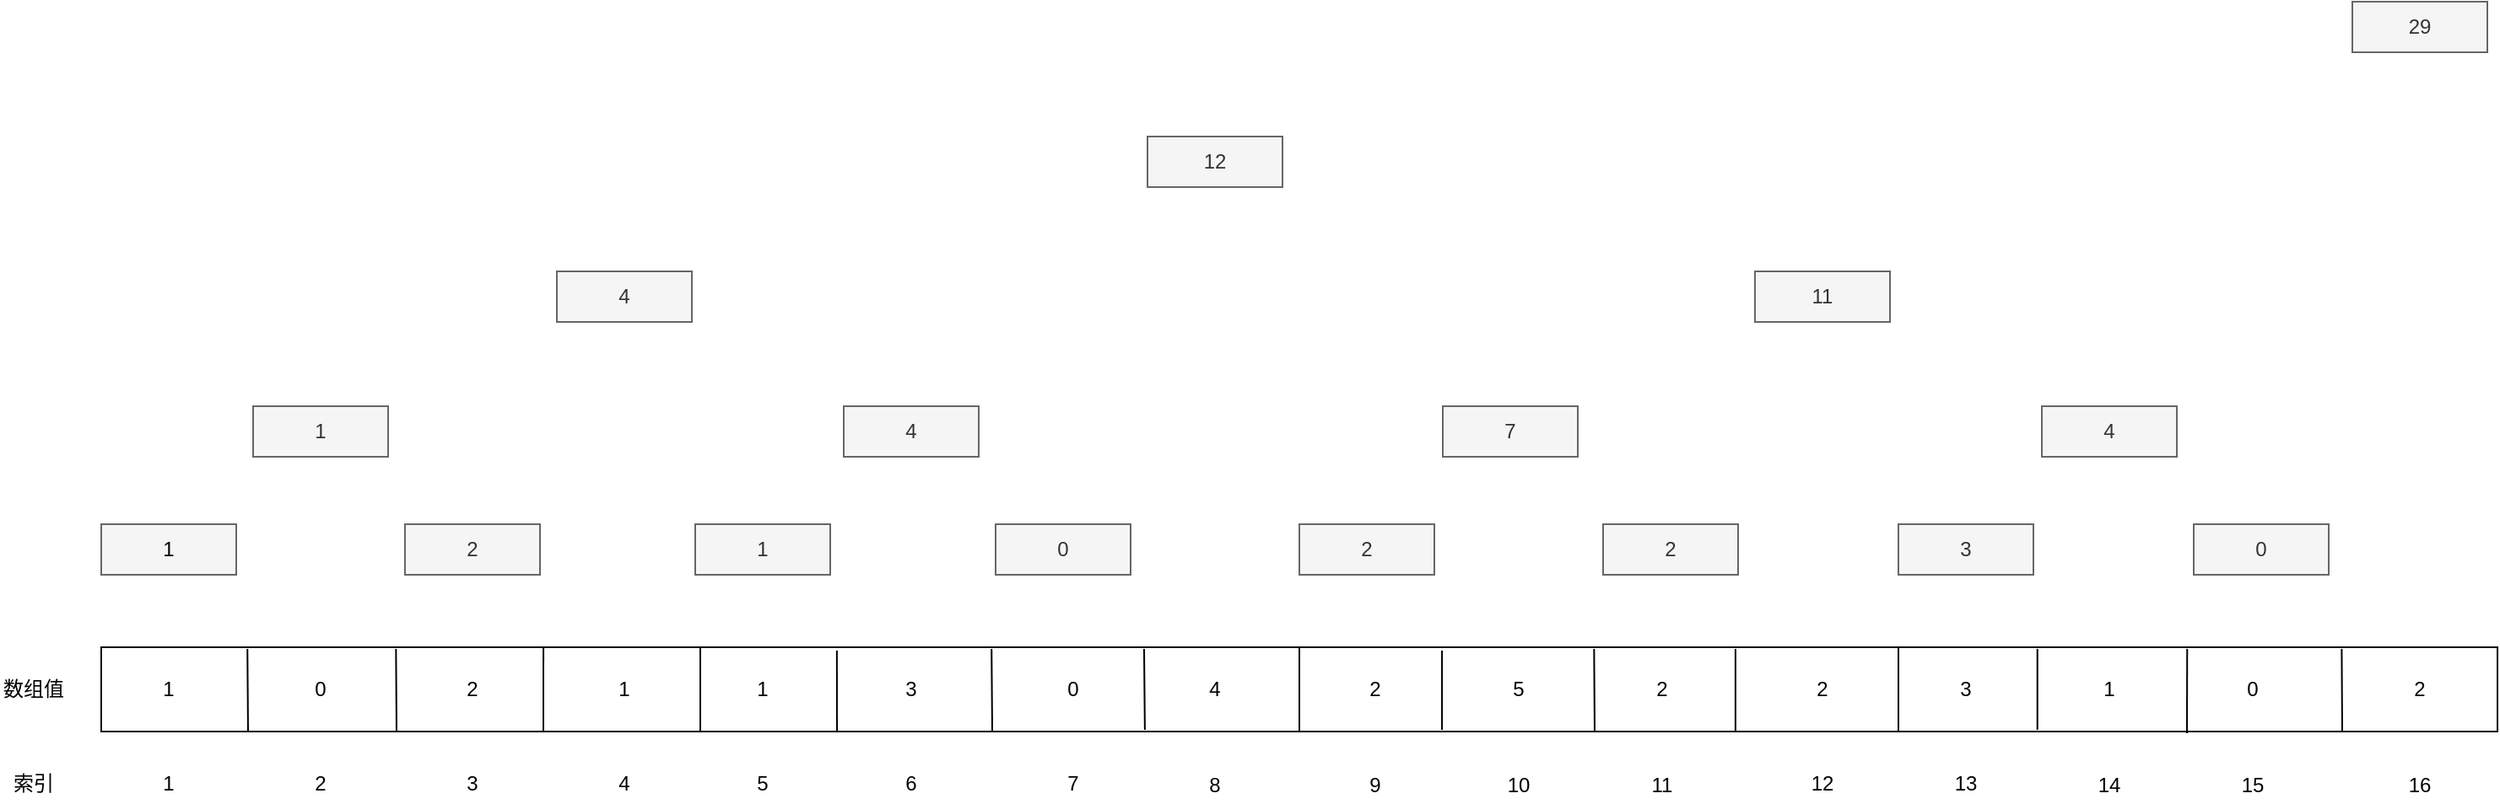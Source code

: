 <mxfile version="12.3.3" type="github" pages="1">
  <diagram id="oV1IBCx1C9U_mP6wELfB" name="Page-1">
    <mxGraphModel dx="1420" dy="753" grid="1" gridSize="10" guides="1" tooltips="1" connect="1" arrows="1" fold="1" page="1" pageScale="1" pageWidth="827" pageHeight="1169" math="0" shadow="0">
      <root>
        <mxCell id="0"/>
        <mxCell id="1" parent="0"/>
        <mxCell id="m6OTI2mPlHu9TXb5f57f-2" value="" style="rounded=0;whiteSpace=wrap;html=1;" parent="1" vertex="1">
          <mxGeometry x="60" y="503" width="1420" height="50" as="geometry"/>
        </mxCell>
        <mxCell id="m6OTI2mPlHu9TXb5f57f-3" value="" style="endArrow=none;html=1;exitX=0.25;exitY=0;exitDx=0;exitDy=0;entryX=0.25;entryY=1;entryDx=0;entryDy=0;" parent="1" source="m6OTI2mPlHu9TXb5f57f-2" target="m6OTI2mPlHu9TXb5f57f-2" edge="1">
          <mxGeometry width="50" height="50" relative="1" as="geometry">
            <mxPoint x="120" y="763" as="sourcePoint"/>
            <mxPoint x="170" y="713" as="targetPoint"/>
          </mxGeometry>
        </mxCell>
        <mxCell id="m6OTI2mPlHu9TXb5f57f-4" value="" style="endArrow=none;html=1;exitX=0.5;exitY=0;exitDx=0;exitDy=0;entryX=0.5;entryY=1;entryDx=0;entryDy=0;" parent="1" source="m6OTI2mPlHu9TXb5f57f-2" target="m6OTI2mPlHu9TXb5f57f-2" edge="1">
          <mxGeometry width="50" height="50" relative="1" as="geometry">
            <mxPoint x="550" y="793" as="sourcePoint"/>
            <mxPoint x="600" y="743" as="targetPoint"/>
          </mxGeometry>
        </mxCell>
        <mxCell id="m6OTI2mPlHu9TXb5f57f-5" value="" style="endArrow=none;html=1;exitX=0.75;exitY=0;exitDx=0;exitDy=0;entryX=0.75;entryY=1;entryDx=0;entryDy=0;" parent="1" source="m6OTI2mPlHu9TXb5f57f-2" target="m6OTI2mPlHu9TXb5f57f-2" edge="1">
          <mxGeometry width="50" height="50" relative="1" as="geometry">
            <mxPoint x="620" y="793" as="sourcePoint"/>
            <mxPoint x="670" y="743" as="targetPoint"/>
          </mxGeometry>
        </mxCell>
        <mxCell id="m6OTI2mPlHu9TXb5f57f-6" value="" style="endArrow=none;html=1;exitX=0.123;exitY=0.02;exitDx=0;exitDy=0;exitPerimeter=0;" parent="1" source="m6OTI2mPlHu9TXb5f57f-2" edge="1">
          <mxGeometry width="50" height="50" relative="1" as="geometry">
            <mxPoint x="170" y="783" as="sourcePoint"/>
            <mxPoint x="235" y="553" as="targetPoint"/>
          </mxGeometry>
        </mxCell>
        <mxCell id="m6OTI2mPlHu9TXb5f57f-7" value="" style="endArrow=none;html=1;exitX=0.38;exitY=0.02;exitDx=0;exitDy=0;exitPerimeter=0;" parent="1" edge="1">
          <mxGeometry width="50" height="50" relative="1" as="geometry">
            <mxPoint x="587.6" y="504" as="sourcePoint"/>
            <mxPoint x="588" y="553" as="targetPoint"/>
          </mxGeometry>
        </mxCell>
        <mxCell id="m6OTI2mPlHu9TXb5f57f-9" value="" style="endArrow=none;html=1;exitX=0.623;exitY=0.04;exitDx=0;exitDy=0;exitPerimeter=0;" parent="1" edge="1">
          <mxGeometry width="50" height="50" relative="1" as="geometry">
            <mxPoint x="944.66" y="504" as="sourcePoint"/>
            <mxPoint x="945" y="553" as="targetPoint"/>
          </mxGeometry>
        </mxCell>
        <mxCell id="m6OTI2mPlHu9TXb5f57f-10" value="" style="endArrow=none;html=1;exitX=0.886;exitY=0.04;exitDx=0;exitDy=0;exitPerimeter=0;" parent="1" edge="1">
          <mxGeometry width="50" height="50" relative="1" as="geometry">
            <mxPoint x="1296.12" y="504" as="sourcePoint"/>
            <mxPoint x="1296" y="554" as="targetPoint"/>
          </mxGeometry>
        </mxCell>
        <mxCell id="m6OTI2mPlHu9TXb5f57f-12" value="" style="endArrow=none;html=1;exitX=0.061;exitY=0.02;exitDx=0;exitDy=0;exitPerimeter=0;" parent="1" source="m6OTI2mPlHu9TXb5f57f-2" edge="1">
          <mxGeometry width="50" height="50" relative="1" as="geometry">
            <mxPoint x="190" y="783" as="sourcePoint"/>
            <mxPoint x="147" y="553" as="targetPoint"/>
          </mxGeometry>
        </mxCell>
        <mxCell id="m6OTI2mPlHu9TXb5f57f-14" value="" style="endArrow=none;html=1;exitX=0.181;exitY=0;exitDx=0;exitDy=0;exitPerimeter=0;" parent="1" edge="1">
          <mxGeometry width="50" height="50" relative="1" as="geometry">
            <mxPoint x="322.02" y="503" as="sourcePoint"/>
            <mxPoint x="322" y="553" as="targetPoint"/>
          </mxGeometry>
        </mxCell>
        <mxCell id="m6OTI2mPlHu9TXb5f57f-15" value="" style="endArrow=none;html=1;exitX=0.307;exitY=0.04;exitDx=0;exitDy=0;exitPerimeter=0;" parent="1" source="m6OTI2mPlHu9TXb5f57f-2" edge="1">
          <mxGeometry width="50" height="50" relative="1" as="geometry">
            <mxPoint x="460" y="733" as="sourcePoint"/>
            <mxPoint x="496" y="553" as="targetPoint"/>
          </mxGeometry>
        </mxCell>
        <mxCell id="m6OTI2mPlHu9TXb5f57f-16" value="" style="endArrow=none;html=1;entryX=0.432;entryY=0.98;entryDx=0;entryDy=0;entryPerimeter=0;" parent="1" edge="1">
          <mxGeometry width="50" height="50" relative="1" as="geometry">
            <mxPoint x="678" y="504" as="sourcePoint"/>
            <mxPoint x="678.44" y="552" as="targetPoint"/>
          </mxGeometry>
        </mxCell>
        <mxCell id="m6OTI2mPlHu9TXb5f57f-17" value="" style="endArrow=none;html=1;exitX=0.556;exitY=0.04;exitDx=0;exitDy=0;exitPerimeter=0;entryX=0.556;entryY=0.98;entryDx=0;entryDy=0;entryPerimeter=0;" parent="1" edge="1">
          <mxGeometry width="50" height="50" relative="1" as="geometry">
            <mxPoint x="854.52" y="505" as="sourcePoint"/>
            <mxPoint x="854.52" y="552" as="targetPoint"/>
          </mxGeometry>
        </mxCell>
        <mxCell id="m6OTI2mPlHu9TXb5f57f-18" value="" style="endArrow=none;html=1;exitX=0.682;exitY=0.04;exitDx=0;exitDy=0;exitPerimeter=0;entryX=0.682;entryY=1.02;entryDx=0;entryDy=0;entryPerimeter=0;" parent="1" edge="1">
          <mxGeometry width="50" height="50" relative="1" as="geometry">
            <mxPoint x="1028.44" y="504" as="sourcePoint"/>
            <mxPoint x="1028.44" y="553" as="targetPoint"/>
          </mxGeometry>
        </mxCell>
        <mxCell id="m6OTI2mPlHu9TXb5f57f-19" value="" style="endArrow=none;html=1;exitX=0.808;exitY=0.04;exitDx=0;exitDy=0;exitPerimeter=0;entryX=0.808;entryY=1;entryDx=0;entryDy=0;entryPerimeter=0;" parent="1" edge="1">
          <mxGeometry width="50" height="50" relative="1" as="geometry">
            <mxPoint x="1207.36" y="504" as="sourcePoint"/>
            <mxPoint x="1207.36" y="552" as="targetPoint"/>
          </mxGeometry>
        </mxCell>
        <mxCell id="m6OTI2mPlHu9TXb5f57f-20" value="" style="endArrow=none;html=1;exitX=0.935;exitY=0.02;exitDx=0;exitDy=0;exitPerimeter=0;" parent="1" source="m6OTI2mPlHu9TXb5f57f-2" edge="1">
          <mxGeometry width="50" height="50" relative="1" as="geometry">
            <mxPoint x="1330" y="733" as="sourcePoint"/>
            <mxPoint x="1388" y="553" as="targetPoint"/>
          </mxGeometry>
        </mxCell>
        <mxCell id="m6OTI2mPlHu9TXb5f57f-21" value="1" style="text;html=1;strokeColor=none;fillColor=none;align=center;verticalAlign=middle;whiteSpace=wrap;rounded=0;" parent="1" vertex="1">
          <mxGeometry x="80" y="518" width="40" height="20" as="geometry"/>
        </mxCell>
        <mxCell id="m6OTI2mPlHu9TXb5f57f-22" value="0" style="text;html=1;strokeColor=none;fillColor=none;align=center;verticalAlign=middle;whiteSpace=wrap;rounded=0;" parent="1" vertex="1">
          <mxGeometry x="170" y="518" width="40" height="20" as="geometry"/>
        </mxCell>
        <mxCell id="m6OTI2mPlHu9TXb5f57f-23" value="2" style="text;html=1;strokeColor=none;fillColor=none;align=center;verticalAlign=middle;whiteSpace=wrap;rounded=0;" parent="1" vertex="1">
          <mxGeometry x="260" y="518" width="40" height="20" as="geometry"/>
        </mxCell>
        <mxCell id="m6OTI2mPlHu9TXb5f57f-25" value="1" style="text;html=1;strokeColor=none;fillColor=none;align=center;verticalAlign=middle;whiteSpace=wrap;rounded=0;" parent="1" vertex="1">
          <mxGeometry x="350" y="518" width="40" height="20" as="geometry"/>
        </mxCell>
        <mxCell id="m6OTI2mPlHu9TXb5f57f-26" value="1" style="text;html=1;strokeColor=none;fillColor=none;align=center;verticalAlign=middle;whiteSpace=wrap;rounded=0;" parent="1" vertex="1">
          <mxGeometry x="432" y="518" width="40" height="20" as="geometry"/>
        </mxCell>
        <mxCell id="m6OTI2mPlHu9TXb5f57f-27" value="3" style="text;html=1;strokeColor=none;fillColor=none;align=center;verticalAlign=middle;whiteSpace=wrap;rounded=0;" parent="1" vertex="1">
          <mxGeometry x="520" y="518" width="40" height="20" as="geometry"/>
        </mxCell>
        <mxCell id="m6OTI2mPlHu9TXb5f57f-28" value="0" style="text;html=1;strokeColor=none;fillColor=none;align=center;verticalAlign=middle;whiteSpace=wrap;rounded=0;" parent="1" vertex="1">
          <mxGeometry x="616" y="518" width="40" height="20" as="geometry"/>
        </mxCell>
        <mxCell id="m6OTI2mPlHu9TXb5f57f-29" value="4" style="text;html=1;strokeColor=none;fillColor=none;align=center;verticalAlign=middle;whiteSpace=wrap;rounded=0;" parent="1" vertex="1">
          <mxGeometry x="700" y="518" width="40" height="20" as="geometry"/>
        </mxCell>
        <mxCell id="m6OTI2mPlHu9TXb5f57f-30" value="2" style="text;html=1;strokeColor=none;fillColor=none;align=center;verticalAlign=middle;whiteSpace=wrap;rounded=0;" parent="1" vertex="1">
          <mxGeometry x="795" y="518" width="40" height="20" as="geometry"/>
        </mxCell>
        <mxCell id="m6OTI2mPlHu9TXb5f57f-31" value="5" style="text;html=1;strokeColor=none;fillColor=none;align=center;verticalAlign=middle;whiteSpace=wrap;rounded=0;" parent="1" vertex="1">
          <mxGeometry x="880" y="518" width="40" height="20" as="geometry"/>
        </mxCell>
        <mxCell id="m6OTI2mPlHu9TXb5f57f-32" value="2" style="text;html=1;strokeColor=none;fillColor=none;align=center;verticalAlign=middle;whiteSpace=wrap;rounded=0;" parent="1" vertex="1">
          <mxGeometry x="965" y="518" width="40" height="20" as="geometry"/>
        </mxCell>
        <mxCell id="m6OTI2mPlHu9TXb5f57f-33" value="2" style="text;html=1;strokeColor=none;fillColor=none;align=center;verticalAlign=middle;whiteSpace=wrap;rounded=0;" parent="1" vertex="1">
          <mxGeometry x="1060" y="518" width="40" height="20" as="geometry"/>
        </mxCell>
        <mxCell id="m6OTI2mPlHu9TXb5f57f-34" value="3" style="text;html=1;strokeColor=none;fillColor=none;align=center;verticalAlign=middle;whiteSpace=wrap;rounded=0;" parent="1" vertex="1">
          <mxGeometry x="1145" y="518" width="40" height="20" as="geometry"/>
        </mxCell>
        <mxCell id="m6OTI2mPlHu9TXb5f57f-35" value="1" style="text;html=1;strokeColor=none;fillColor=none;align=center;verticalAlign=middle;whiteSpace=wrap;rounded=0;" parent="1" vertex="1">
          <mxGeometry x="1230" y="518" width="40" height="20" as="geometry"/>
        </mxCell>
        <mxCell id="m6OTI2mPlHu9TXb5f57f-36" value="0" style="text;html=1;strokeColor=none;fillColor=none;align=center;verticalAlign=middle;whiteSpace=wrap;rounded=0;" parent="1" vertex="1">
          <mxGeometry x="1315" y="518" width="40" height="20" as="geometry"/>
        </mxCell>
        <mxCell id="m6OTI2mPlHu9TXb5f57f-37" value="2" style="text;html=1;strokeColor=none;fillColor=none;align=center;verticalAlign=middle;whiteSpace=wrap;rounded=0;" parent="1" vertex="1">
          <mxGeometry x="1414" y="518" width="40" height="20" as="geometry"/>
        </mxCell>
        <mxCell id="ZzYAM1PkheVIMPHpzazn-1" value="1" style="text;html=1;strokeColor=none;fillColor=none;align=center;verticalAlign=middle;whiteSpace=wrap;rounded=0;" vertex="1" parent="1">
          <mxGeometry x="80" y="574" width="40" height="20" as="geometry"/>
        </mxCell>
        <mxCell id="ZzYAM1PkheVIMPHpzazn-2" value="索引" style="text;html=1;strokeColor=none;fillColor=none;align=center;verticalAlign=middle;whiteSpace=wrap;rounded=0;" vertex="1" parent="1">
          <mxGeometry y="574" width="40" height="20" as="geometry"/>
        </mxCell>
        <mxCell id="ZzYAM1PkheVIMPHpzazn-3" value="数组值" style="text;html=1;strokeColor=none;fillColor=none;align=center;verticalAlign=middle;whiteSpace=wrap;rounded=0;" vertex="1" parent="1">
          <mxGeometry y="518" width="40" height="20" as="geometry"/>
        </mxCell>
        <mxCell id="ZzYAM1PkheVIMPHpzazn-4" value="2" style="text;html=1;strokeColor=none;fillColor=none;align=center;verticalAlign=middle;whiteSpace=wrap;rounded=0;" vertex="1" parent="1">
          <mxGeometry x="170" y="574" width="40" height="20" as="geometry"/>
        </mxCell>
        <mxCell id="ZzYAM1PkheVIMPHpzazn-6" value="3" style="text;html=1;strokeColor=none;fillColor=none;align=center;verticalAlign=middle;whiteSpace=wrap;rounded=0;" vertex="1" parent="1">
          <mxGeometry x="260" y="574" width="40" height="20" as="geometry"/>
        </mxCell>
        <mxCell id="ZzYAM1PkheVIMPHpzazn-7" value="4" style="text;html=1;strokeColor=none;fillColor=none;align=center;verticalAlign=middle;whiteSpace=wrap;rounded=0;" vertex="1" parent="1">
          <mxGeometry x="350" y="574" width="40" height="20" as="geometry"/>
        </mxCell>
        <mxCell id="ZzYAM1PkheVIMPHpzazn-8" value="5" style="text;html=1;strokeColor=none;fillColor=none;align=center;verticalAlign=middle;whiteSpace=wrap;rounded=0;" vertex="1" parent="1">
          <mxGeometry x="432" y="574" width="40" height="20" as="geometry"/>
        </mxCell>
        <mxCell id="ZzYAM1PkheVIMPHpzazn-9" value="6" style="text;html=1;strokeColor=none;fillColor=none;align=center;verticalAlign=middle;whiteSpace=wrap;rounded=0;" vertex="1" parent="1">
          <mxGeometry x="520" y="574" width="40" height="20" as="geometry"/>
        </mxCell>
        <mxCell id="ZzYAM1PkheVIMPHpzazn-10" value="7" style="text;html=1;strokeColor=none;fillColor=none;align=center;verticalAlign=middle;whiteSpace=wrap;rounded=0;" vertex="1" parent="1">
          <mxGeometry x="616" y="574" width="40" height="20" as="geometry"/>
        </mxCell>
        <mxCell id="ZzYAM1PkheVIMPHpzazn-11" value="8" style="text;html=1;strokeColor=none;fillColor=none;align=center;verticalAlign=middle;whiteSpace=wrap;rounded=0;" vertex="1" parent="1">
          <mxGeometry x="700" y="575" width="40" height="20" as="geometry"/>
        </mxCell>
        <mxCell id="ZzYAM1PkheVIMPHpzazn-12" value="9" style="text;html=1;strokeColor=none;fillColor=none;align=center;verticalAlign=middle;whiteSpace=wrap;rounded=0;" vertex="1" parent="1">
          <mxGeometry x="795" y="575" width="40" height="20" as="geometry"/>
        </mxCell>
        <mxCell id="ZzYAM1PkheVIMPHpzazn-13" value="10" style="text;html=1;strokeColor=none;fillColor=none;align=center;verticalAlign=middle;whiteSpace=wrap;rounded=0;" vertex="1" parent="1">
          <mxGeometry x="880" y="575" width="40" height="20" as="geometry"/>
        </mxCell>
        <mxCell id="ZzYAM1PkheVIMPHpzazn-14" value="11" style="text;html=1;strokeColor=none;fillColor=none;align=center;verticalAlign=middle;whiteSpace=wrap;rounded=0;" vertex="1" parent="1">
          <mxGeometry x="965" y="575" width="40" height="20" as="geometry"/>
        </mxCell>
        <mxCell id="ZzYAM1PkheVIMPHpzazn-15" value="12" style="text;html=1;strokeColor=none;fillColor=none;align=center;verticalAlign=middle;whiteSpace=wrap;rounded=0;" vertex="1" parent="1">
          <mxGeometry x="1060" y="574" width="40" height="20" as="geometry"/>
        </mxCell>
        <mxCell id="ZzYAM1PkheVIMPHpzazn-16" value="13" style="text;html=1;strokeColor=none;fillColor=none;align=center;verticalAlign=middle;whiteSpace=wrap;rounded=0;" vertex="1" parent="1">
          <mxGeometry x="1145" y="574" width="40" height="20" as="geometry"/>
        </mxCell>
        <mxCell id="ZzYAM1PkheVIMPHpzazn-17" value="14" style="text;html=1;strokeColor=none;fillColor=none;align=center;verticalAlign=middle;whiteSpace=wrap;rounded=0;" vertex="1" parent="1">
          <mxGeometry x="1230" y="575" width="40" height="20" as="geometry"/>
        </mxCell>
        <mxCell id="ZzYAM1PkheVIMPHpzazn-18" value="15" style="text;html=1;strokeColor=none;fillColor=none;align=center;verticalAlign=middle;whiteSpace=wrap;rounded=0;" vertex="1" parent="1">
          <mxGeometry x="1315" y="575" width="40" height="20" as="geometry"/>
        </mxCell>
        <mxCell id="ZzYAM1PkheVIMPHpzazn-19" value="16" style="text;html=1;strokeColor=none;fillColor=none;align=center;verticalAlign=middle;whiteSpace=wrap;rounded=0;" vertex="1" parent="1">
          <mxGeometry x="1414" y="575" width="40" height="20" as="geometry"/>
        </mxCell>
        <mxCell id="ZzYAM1PkheVIMPHpzazn-20" value="" style="rounded=0;whiteSpace=wrap;html=1;fillColor=#f5f5f5;strokeColor=#666666;fontColor=#333333;" vertex="1" parent="1">
          <mxGeometry x="60" y="430" width="80" height="30" as="geometry"/>
        </mxCell>
        <mxCell id="ZzYAM1PkheVIMPHpzazn-21" value="1" style="text;html=1;strokeColor=none;fillColor=none;align=center;verticalAlign=middle;whiteSpace=wrap;rounded=0;" vertex="1" parent="1">
          <mxGeometry x="80" y="435" width="40" height="20" as="geometry"/>
        </mxCell>
        <mxCell id="ZzYAM1PkheVIMPHpzazn-24" value="2" style="rounded=0;whiteSpace=wrap;html=1;fillColor=#f5f5f5;strokeColor=#666666;fontColor=#333333;" vertex="1" parent="1">
          <mxGeometry x="240" y="430" width="80" height="30" as="geometry"/>
        </mxCell>
        <mxCell id="ZzYAM1PkheVIMPHpzazn-25" value="1" style="rounded=0;whiteSpace=wrap;html=1;fillColor=#f5f5f5;strokeColor=#666666;fontColor=#333333;" vertex="1" parent="1">
          <mxGeometry x="412" y="430" width="80" height="30" as="geometry"/>
        </mxCell>
        <mxCell id="ZzYAM1PkheVIMPHpzazn-26" value="0" style="rounded=0;whiteSpace=wrap;html=1;fillColor=#f5f5f5;strokeColor=#666666;fontColor=#333333;" vertex="1" parent="1">
          <mxGeometry x="590" y="430" width="80" height="30" as="geometry"/>
        </mxCell>
        <mxCell id="ZzYAM1PkheVIMPHpzazn-27" value="2" style="rounded=0;whiteSpace=wrap;html=1;fillColor=#f5f5f5;strokeColor=#666666;fontColor=#333333;" vertex="1" parent="1">
          <mxGeometry x="770" y="430" width="80" height="30" as="geometry"/>
        </mxCell>
        <mxCell id="ZzYAM1PkheVIMPHpzazn-28" value="2" style="rounded=0;whiteSpace=wrap;html=1;fillColor=#f5f5f5;strokeColor=#666666;fontColor=#333333;" vertex="1" parent="1">
          <mxGeometry x="950" y="430" width="80" height="30" as="geometry"/>
        </mxCell>
        <mxCell id="ZzYAM1PkheVIMPHpzazn-30" value="3" style="rounded=0;whiteSpace=wrap;html=1;fillColor=#f5f5f5;strokeColor=#666666;fontColor=#333333;" vertex="1" parent="1">
          <mxGeometry x="1125" y="430" width="80" height="30" as="geometry"/>
        </mxCell>
        <mxCell id="ZzYAM1PkheVIMPHpzazn-31" value="0" style="rounded=0;whiteSpace=wrap;html=1;fillColor=#f5f5f5;strokeColor=#666666;fontColor=#333333;" vertex="1" parent="1">
          <mxGeometry x="1300" y="430" width="80" height="30" as="geometry"/>
        </mxCell>
        <mxCell id="ZzYAM1PkheVIMPHpzazn-32" value="1" style="rounded=0;whiteSpace=wrap;html=1;fillColor=#f5f5f5;strokeColor=#666666;fontColor=#333333;" vertex="1" parent="1">
          <mxGeometry x="150" y="360" width="80" height="30" as="geometry"/>
        </mxCell>
        <mxCell id="ZzYAM1PkheVIMPHpzazn-33" value="4" style="rounded=0;whiteSpace=wrap;html=1;fillColor=#f5f5f5;strokeColor=#666666;fontColor=#333333;" vertex="1" parent="1">
          <mxGeometry x="500" y="360" width="80" height="30" as="geometry"/>
        </mxCell>
        <mxCell id="ZzYAM1PkheVIMPHpzazn-34" value="7" style="rounded=0;whiteSpace=wrap;html=1;fillColor=#f5f5f5;strokeColor=#666666;fontColor=#333333;" vertex="1" parent="1">
          <mxGeometry x="855" y="360" width="80" height="30" as="geometry"/>
        </mxCell>
        <mxCell id="ZzYAM1PkheVIMPHpzazn-35" value="4" style="rounded=0;whiteSpace=wrap;html=1;fillColor=#f5f5f5;strokeColor=#666666;fontColor=#333333;" vertex="1" parent="1">
          <mxGeometry x="1210" y="360" width="80" height="30" as="geometry"/>
        </mxCell>
        <mxCell id="ZzYAM1PkheVIMPHpzazn-36" value="4" style="rounded=0;whiteSpace=wrap;html=1;fillColor=#f5f5f5;strokeColor=#666666;fontColor=#333333;" vertex="1" parent="1">
          <mxGeometry x="330" y="280" width="80" height="30" as="geometry"/>
        </mxCell>
        <mxCell id="ZzYAM1PkheVIMPHpzazn-37" value="12" style="rounded=0;whiteSpace=wrap;html=1;fillColor=#f5f5f5;strokeColor=#666666;fontColor=#333333;" vertex="1" parent="1">
          <mxGeometry x="680" y="200" width="80" height="30" as="geometry"/>
        </mxCell>
        <mxCell id="ZzYAM1PkheVIMPHpzazn-38" value="11" style="rounded=0;whiteSpace=wrap;html=1;fillColor=#f5f5f5;strokeColor=#666666;fontColor=#333333;" vertex="1" parent="1">
          <mxGeometry x="1040" y="280" width="80" height="30" as="geometry"/>
        </mxCell>
        <mxCell id="ZzYAM1PkheVIMPHpzazn-39" value="29" style="rounded=0;whiteSpace=wrap;html=1;fillColor=#f5f5f5;strokeColor=#666666;fontColor=#333333;" vertex="1" parent="1">
          <mxGeometry x="1394" y="120" width="80" height="30" as="geometry"/>
        </mxCell>
      </root>
    </mxGraphModel>
  </diagram>
</mxfile>
